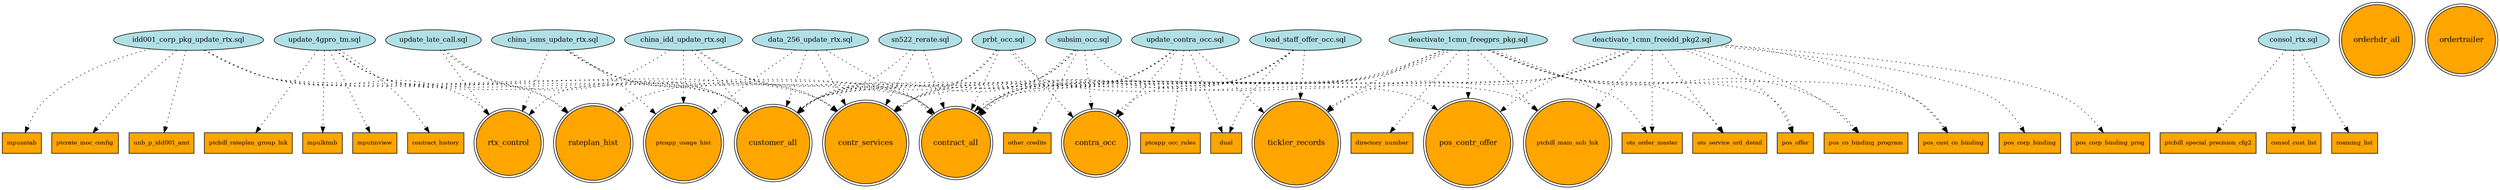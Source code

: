 digraph g{
size = "900, 400";

node [shape=box, style=filled, fillcolor=orange, fontsize=10];
#graph [rankdir=lr]
arrowsize = 10

edge[weight = 10, style=dotted]

/*
"gen_beat_address.sql" -> "customer_all";
"gen_beat_address.sql"->"ccontact_all";
"gen_beat_address.sql"->"ptcbim_cust_beat_code";
"gen_beat_address.sql"[shape=ellipse, style=filled, fillcolor=red, fontsize=12];

"idd_reco_bc_s.sql"-> "rtx_070101"[style=dotted];
"idd_reco_bc_s.sql"->"ptc_idrs_bc_sum_zone"[style=dotted];
"idd_reco_bc_s.sql"->"ptc_idrs_zone"[style=dotted];
"idd_reco_bc_s.sql"->"rtx_control"[style=dotted];
"idd_reco_bc_s.sql"[shape=ellipse, style=filled, fillcolor=red, fontsize=12];

"gen_billcheck_list.sql"->"orderhdr_all";
"gen_billcheck_list.sql"->"customer_all";
"gen_billcheck_list.sql"->"ptcapp_rateplan";
"gen_billcheck_list.sql"->"contract_all";
"gen_billcheck_list.sql"->"curr_co_status";
"gen_billcheck_list.sql"->"ptcbill_main_sub_lnk";
"gen_billcheck_list.sql"->"glaccount_all";
"gen_billcheck_list.sql"->"ordertrailer";
"gen_billcheck_list.sql"->"ptcbill_check_list";

"gen_billcheck_list.sql"[shape=ellipse, style=filled, fillcolor=red, fontsize=12];

"del_ptcbill_inv_info.sql"->ptcbill_invoice_detail_bim;
"del_ptcbill_inv_info.sql"->ptcbill_invoice_detail_cdr;
"del_ptcbill_inv_info.sql"->ptcbill_invoice_detail_cosum;
"del_ptcbill_inv_info.sql"[shape=ellipse, style=filled, fillcolor=red, fontsize=12];

"load_hold_bill.sql"->orderhdr_all;
"load_hold_bill.sql"->ordertrailer;
"load_hold_bill.sql"->customer_all;
"load_hold_bill.sql"->contract_all;
"load_hold_bill.sql"->pos_contr_offer;
"load_hold_bill.sql"[shape=ellipse, style=filled, fillcolor=red, fontsize=12];

"load_occ_history.sql"->customer_all;
"load_occ_history.sql"->orderhdr_all;
"load_occ_history.sql"->ordertrailer;
"load_occ_history.sql"->ptcbill_main_sub_lnk;
"load_occ_history.sql"->contract_all;
"load_occ_history.sql"->ptcapp_occ_charge_back;
"load_occ_history.sql"->contra_occ;
"load_occ_history.sql"->contr_services;
"load_occ_history.sql"->mpulktmb;
"load_occ_history.sql"->occ_history;
"load_occ_history.sql"[shape=ellipse, style=filled, fillcolor=red, fontsize=12];

"reset_periodic_new.sql"->contract_all;
"reset_periodic_new.sql"->customer_all;
"reset_periodic_new.sql"->mpufdtab;
"reset_periodic_new.sql"[shape=ellipse, style=filled, fillcolor=red, fontsize=12];

"reset_p_sub_usage.sql"->tcbill_tm_free_unit;
"reset_p_sub_usage.sql"->ptcbill_free_unit;
"reset_p_sub_usage.sql"->mpulktmm;
"reset_p_sub_usage.sql"->customer_all;
"reset_p_sub_usage.sql"->contract_all;
"reset_p_sub_usage.sql"->ptcapp_sub_usage;
"reset_p_sub_usage.sql"->reset_period_srntab;
"reset_p_sub_usage.sql"->reset_usage_periodic;
"reset_p_sub_usage.sql"->ptcapp_usage_hist;

"reset_p_sub_usage.sql"[shape=ellipse, style=filled, fillcolor=red, fontsize=12];

"tiered_plan_rollback.sql"->ptctpp_extra_charge_rec;
"tiered_plan_rollback.sql"->ptctpp_rollback_rec;
"tiered_plan_rollback.sql"->ptctpp_rec_track;
"tiered_plan_rollback.sql"->ptctpp_rtx_cfg;
"tiered_plan_rollback.sql"[shape=ellipse, style=filled, fillcolor=red, fontsize=12];

"sms_mt_stat.sql"->ordertrailer;
"sms_mt_stat.sql"->orderhdr_all;
"sms_mt_stat.sql"->usage_sum;
"sms_mt_stat.sql"->usage_sum_def;
"sms_mt_stat.sql"[shape=ellipse, style=filled, fillcolor=red, fontsize=12];

"corp_roam_dis.sql"->ptcapp_roam_dis_cust;
"corp_roam_dis.sql"->customer_all;
"corp_roam_dis.sql"->ptcapp_roam_dis_scheme;
"corp_roam_dis.sql"->mputmview;
"corp_roam_dis.sql"->ptcapp_roam_dis_srv;
"corp_roam_dis.sql"->orderhdr_all;
"corp_roam_dis.sql"->ordertrailer;
"corp_roam_dis.sql"->glaccount_all;
"corp_roam_dis.sql"->fees;
"corp_roam_dis.sql"->ptcbill_daily_max_charge;
"corp_roam_dis.sql"->ptcbill_main_sub_lnk;
"corp_roam_dis.sql"->tapin_markup_plmn;
"corp_roam_dis.sql"->rtx_control;
"corp_roam_dis.sql"[shape=ellipse, style=filled, fillcolor=red, fontsize=12];

*/


"china_idd_update_rtx.sql"->contr_services;
"china_idd_update_rtx.sql"->contract_all;
"china_idd_update_rtx.sql"->customer_all;
"china_idd_update_rtx.sql"->rtx_control;
"china_idd_update_rtx.sql"->ptcapp_usage_hist;
"china_idd_update_rtx.sql"[shape=ellipse, style=filled, fillcolor=powderblue, fontsize=12];

"china_isms_update_rtx.sql"->contr_services;
"china_isms_update_rtx.sql"->contract_all;
"china_isms_update_rtx.sql"->customer_all;
"china_isms_update_rtx.sql"->rtx_control;
"china_isms_update_rtx.sql"->ptcapp_usage_hist;
"china_isms_update_rtx.sql"[shape=ellipse, style=filled, fillcolor=powderblue, fontsize=12];

"data_256_update_rtx.sql"->contr_services;
"data_256_update_rtx.sql"->contract_all;
"data_256_update_rtx.sql"->customer_all;
"data_256_update_rtx.sql"->ptcapp_usage_hist;
"data_256_update_rtx.sql"[shape=ellipse, style=filled, fillcolor=powderblue, fontsize=12];



"sn522_rerate.sql"->contr_services;
"sn522_rerate.sql"->contract_all;
"sn522_rerate.sql"->customer_all;
"sn522_rerate.sql"[shape=ellipse, style=filled, fillcolor=powderblue, fontsize=12];

"idd001_corp_pkg_update_rtx.sql"->mpusntab;
"idd001_corp_pkg_update_rtx.sql"->contr_services;
"idd001_corp_pkg_update_rtx.sql"->contract_all;
"idd001_corp_pkg_update_rtx.sql"->customer_all;
"idd001_corp_pkg_update_rtx.sql"->ptcrate_moc_config;
"idd001_corp_pkg_update_rtx.sql"->rtx_control;
"idd001_corp_pkg_update_rtx.sql"->unb_p_idd001_amt;
"idd001_corp_pkg_update_rtx.sql"[shape=ellipse, style=filled, fillcolor=powderblue, fontsize=12];

"update_late_call.sql"->customer_all;
"update_late_call.sql"->rtx_control;
"update_late_call.sql"->rateplan_hist;
"update_late_call.sql"[shape=ellipse, style=filled, fillcolor=powderblue, fontsize=12];

"update_4gpro_tm.sql"->customer_all;
"update_4gpro_tm.sql"->contract_all;
"update_4gpro_tm.sql"->mputmview;
"update_4gpro_tm.sql"->rateplan_hist;
"update_4gpro_tm.sql"->contract_history;
"update_4gpro_tm.sql"->ptcbill_rateplan_group_lnk;
"update_4gpro_tm.sql"->mpulktmb;
"update_4gpro_tm.sql"[shape=ellipse, style=filled, fillcolor=powderblue, fontsize=12];

"consol_rtx.sql" -> ptcbill_special_precision_cfg2;
"consol_rtx.sql" -> consol_cust_list;
"consol_rtx.sql" -> roaming_list;
"consol_rtx.sql"[shape=ellipse, style=filled, fillcolor=powderblue, fontsize=12];

"deactivate_1cmn_freeidd_pkg2.sql"->pos_offer;
"deactivate_1cmn_freeidd_pkg2.sql"->pos_contr_offer;
"deactivate_1cmn_freeidd_pkg2.sql"->contract_all;
"deactivate_1cmn_freeidd_pkg2.sql"->customer_all;
"deactivate_1cmn_freeidd_pkg2.sql"->pos_co_binding_program;
"deactivate_1cmn_freeidd_pkg2.sql"->pos_cust_co_binding;
"deactivate_1cmn_freeidd_pkg2.sql"->pos_corp_binding;
"deactivate_1cmn_freeidd_pkg2.sql"->pos_corp_binding_prog;
"deactivate_1cmn_freeidd_pkg2.sql"->ots_order_master;
"deactivate_1cmn_freeidd_pkg2.sql"->ots_service_ord_detail;
"deactivate_1cmn_freeidd_pkg2.sql"->tickler_records;
"deactivate_1cmn_freeidd_pkg2.sql"->contr_services;
"deactivate_1cmn_freeidd_pkg2.sql"->ptcbill_main_sub_lnk;
"deactivate_1cmn_freeidd_pkg2.sql"[shape=ellipse, style=filled, fillcolor=powderblue, fontsize=12];


"deactivate_1cmn_freegprs_pkg.sql"->pos_offer;
"deactivate_1cmn_freegprs_pkg.sql"->pos_contr_offer;
"deactivate_1cmn_freegprs_pkg.sql"->contract_all;
"deactivate_1cmn_freegprs_pkg.sql"->customer_all;
"deactivate_1cmn_freegprs_pkg.sql"->pos_co_binding_program;
"deactivate_1cmn_freegprs_pkg.sql"->pos_cust_co_binding;
"deactivate_1cmn_freegprs_pkg.sql"->contract_all;
"deactivate_1cmn_freegprs_pkg.sql"->ots_order_master;
"deactivate_1cmn_freegprs_pkg.sql"->ots_service_ord_detail;
"deactivate_1cmn_freegprs_pkg.sql"->tickler_records;
"deactivate_1cmn_freegprs_pkg.sql"->contr_services;
"deactivate_1cmn_freegprs_pkg.sql"->directory_number;
"deactivate_1cmn_freegprs_pkg.sql"->ptcbill_main_sub_lnk;
"deactivate_1cmn_freegprs_pkg.sql"[shape=ellipse, style=filled, fillcolor=powderblue, fontsize=12];

"prbt_occ.sql"->contr_services;
"prbt_occ.sql"->customer_all;
"prbt_occ.sql"->contract_all;
"prbt_occ.sql"->pos_contr_offer;
"prbt_occ.sql"->contra_occ;
"prbt_occ.sql"[shape=ellipse, style=filled, fillcolor=powderblue, fontsize=12];

"update_contra_occ.sql"->ptcapp_occ_rules;
"update_contra_occ.sql"->contra_occ;
"update_contra_occ.sql"->customer_all;
"update_contra_occ.sql"->contract_all;
"update_contra_occ.sql"->rateplan_hist;
"update_contra_occ.sql"->dual;
"update_contra_occ.sql"->tickler_records;
"update_contra_occ.sql"[shape=ellipse, style=filled, fillcolor=powderblue, fontsize=12];

"load_staff_offer_occ.sql"->customer_all;
"load_staff_offer_occ.sql"->contract_all;
"load_staff_offer_occ.sql"->contra_occ;
"load_staff_offer_occ.sql"->tickler_records;
"load_staff_offer_occ.sql"->dual;
"load_staff_offer_occ.sql"[shape=ellipse, style=filled, fillcolor=powderblue, fontsize=12];

"subsim_occ.sql"->customer_all;
"subsim_occ.sql"->ptcbill_main_sub_lnk;
"subsim_occ.sql"->contr_services;
"subsim_occ.sql"->contra_occ;
"subsim_occ.sql"->contract_all;
"subsim_occ.sql"->other_credits;
"subsim_occ.sql"[shape=ellipse, style=filled, fillcolor=powderblue, fontsize=12];







"customer_all"[shape=doublecircle, style=filled, fillcolor=orange, fontsize=13];
"orderhdr_all"[shape=doublecircle, style=filled, fillcolor=orange, fontsize=13];
"contract_all"[shape=doublecircle, style=filled, fillcolor=orange, fontsize=13];
"ptcbill_main_sub_lnk"[shape=doublecircle, style=filled, fillcolor=orange, fontsize=10];
"ordertrailer"[shape=doublecircle, style=filled, fillcolor=orange, fontsize=13];
"contr_services"[shape=doublecircle, style=filled, fillcolor=orange, fontsize=13];
"ptcapp_usage_hist"[shape=doublecircle, style=filled, fillcolor=orange, fontsize=10];
"rtx_control"[shape=doublecircle, style=filled, fillcolor=orange, fontsize=13];
"pos_contr_offer"[shape=doublecircle, style=filled, fillcolor=orange, fontsize=13];
"contra_occ"[shape=doublecircle, style=filled, fillcolor=orange, fontsize=13];
"tickler_records"[shape=doublecircle, style=filled, fillcolor=orange, fontsize=13];
"rateplan_hist"[shape=doublecircle, style=filled, fillcolor=orange, fontsize=13];


}
